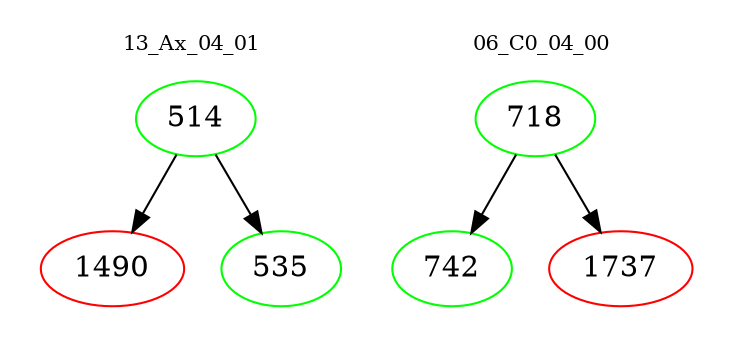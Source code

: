 digraph{
subgraph cluster_0 {
color = white
label = "13_Ax_04_01";
fontsize=10;
T0_514 [label="514", color="green"]
T0_514 -> T0_1490 [color="black"]
T0_1490 [label="1490", color="red"]
T0_514 -> T0_535 [color="black"]
T0_535 [label="535", color="green"]
}
subgraph cluster_1 {
color = white
label = "06_C0_04_00";
fontsize=10;
T1_718 [label="718", color="green"]
T1_718 -> T1_742 [color="black"]
T1_742 [label="742", color="green"]
T1_718 -> T1_1737 [color="black"]
T1_1737 [label="1737", color="red"]
}
}
